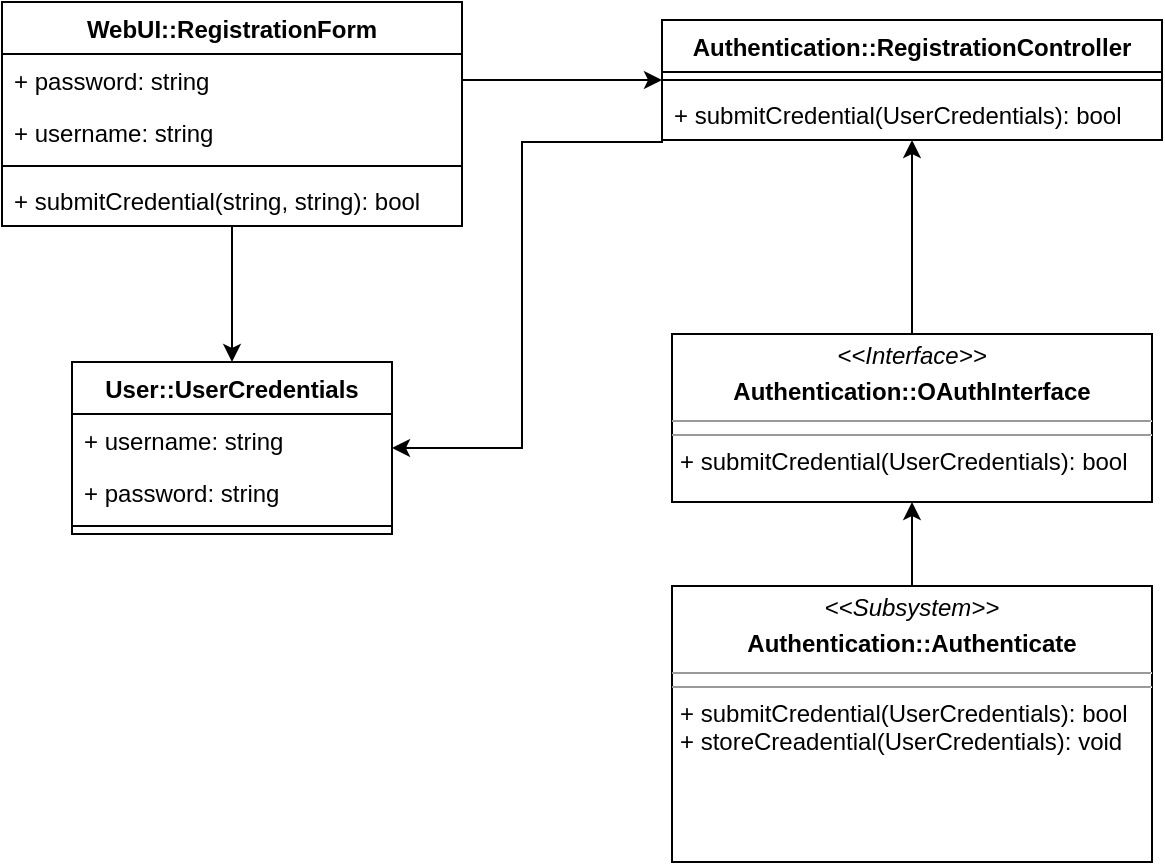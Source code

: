 <mxfile version="20.4.2" type="device"><diagram id="C5RBs43oDa-KdzZeNtuy" name="Page-1"><mxGraphModel dx="1186" dy="725" grid="1" gridSize="10" guides="1" tooltips="1" connect="1" arrows="1" fold="1" page="1" pageScale="1" pageWidth="827" pageHeight="1169" math="0" shadow="0"><root><mxCell id="WIyWlLk6GJQsqaUBKTNV-0"/><mxCell id="WIyWlLk6GJQsqaUBKTNV-1" parent="WIyWlLk6GJQsqaUBKTNV-0"/><mxCell id="bt-im9ADNzrW8moC_bmY-16" style="edgeStyle=orthogonalEdgeStyle;rounded=0;orthogonalLoop=1;jettySize=auto;html=1;exitX=0.5;exitY=1;exitDx=0;exitDy=0;" edge="1" parent="WIyWlLk6GJQsqaUBKTNV-1" source="bt-im9ADNzrW8moC_bmY-17" target="bt-im9ADNzrW8moC_bmY-22"><mxGeometry relative="1" as="geometry"/></mxCell><mxCell id="bt-im9ADNzrW8moC_bmY-17" value="WebUI::RegistrationForm" style="swimlane;fontStyle=1;align=center;verticalAlign=top;childLayout=stackLayout;horizontal=1;startSize=26;horizontalStack=0;resizeParent=1;resizeParentMax=0;resizeLast=0;collapsible=1;marginBottom=0;" vertex="1" parent="WIyWlLk6GJQsqaUBKTNV-1"><mxGeometry x="160" y="120" width="230" height="112" as="geometry"/></mxCell><mxCell id="bt-im9ADNzrW8moC_bmY-18" value="+ password: string" style="text;strokeColor=none;fillColor=none;align=left;verticalAlign=top;spacingLeft=4;spacingRight=4;overflow=hidden;rotatable=0;points=[[0,0.5],[1,0.5]];portConstraint=eastwest;" vertex="1" parent="bt-im9ADNzrW8moC_bmY-17"><mxGeometry y="26" width="230" height="26" as="geometry"/></mxCell><mxCell id="bt-im9ADNzrW8moC_bmY-19" value="+ username: string" style="text;strokeColor=none;fillColor=none;align=left;verticalAlign=top;spacingLeft=4;spacingRight=4;overflow=hidden;rotatable=0;points=[[0,0.5],[1,0.5]];portConstraint=eastwest;" vertex="1" parent="bt-im9ADNzrW8moC_bmY-17"><mxGeometry y="52" width="230" height="26" as="geometry"/></mxCell><mxCell id="bt-im9ADNzrW8moC_bmY-20" value="" style="line;strokeWidth=1;fillColor=none;align=left;verticalAlign=middle;spacingTop=-1;spacingLeft=3;spacingRight=3;rotatable=0;labelPosition=right;points=[];portConstraint=eastwest;strokeColor=inherit;" vertex="1" parent="bt-im9ADNzrW8moC_bmY-17"><mxGeometry y="78" width="230" height="8" as="geometry"/></mxCell><mxCell id="bt-im9ADNzrW8moC_bmY-21" value="+ submitCredential(string, string): bool" style="text;strokeColor=none;fillColor=none;align=left;verticalAlign=top;spacingLeft=4;spacingRight=4;overflow=hidden;rotatable=0;points=[[0,0.5],[1,0.5]];portConstraint=eastwest;" vertex="1" parent="bt-im9ADNzrW8moC_bmY-17"><mxGeometry y="86" width="230" height="26" as="geometry"/></mxCell><mxCell id="bt-im9ADNzrW8moC_bmY-22" value="User::UserCredentials" style="swimlane;fontStyle=1;align=center;verticalAlign=top;childLayout=stackLayout;horizontal=1;startSize=26;horizontalStack=0;resizeParent=1;resizeParentMax=0;resizeLast=0;collapsible=1;marginBottom=0;" vertex="1" parent="WIyWlLk6GJQsqaUBKTNV-1"><mxGeometry x="195" y="300" width="160" height="86" as="geometry"/></mxCell><mxCell id="bt-im9ADNzrW8moC_bmY-23" value="+ username: string" style="text;strokeColor=none;fillColor=none;align=left;verticalAlign=top;spacingLeft=4;spacingRight=4;overflow=hidden;rotatable=0;points=[[0,0.5],[1,0.5]];portConstraint=eastwest;" vertex="1" parent="bt-im9ADNzrW8moC_bmY-22"><mxGeometry y="26" width="160" height="26" as="geometry"/></mxCell><mxCell id="bt-im9ADNzrW8moC_bmY-24" value="+ password: string" style="text;strokeColor=none;fillColor=none;align=left;verticalAlign=top;spacingLeft=4;spacingRight=4;overflow=hidden;rotatable=0;points=[[0,0.5],[1,0.5]];portConstraint=eastwest;" vertex="1" parent="bt-im9ADNzrW8moC_bmY-22"><mxGeometry y="52" width="160" height="26" as="geometry"/></mxCell><mxCell id="bt-im9ADNzrW8moC_bmY-25" value="" style="line;strokeWidth=1;fillColor=none;align=left;verticalAlign=middle;spacingTop=-1;spacingLeft=3;spacingRight=3;rotatable=0;labelPosition=right;points=[];portConstraint=eastwest;strokeColor=inherit;" vertex="1" parent="bt-im9ADNzrW8moC_bmY-22"><mxGeometry y="78" width="160" height="8" as="geometry"/></mxCell><mxCell id="bt-im9ADNzrW8moC_bmY-27" value="Authentication::RegistrationController" style="swimlane;fontStyle=1;align=center;verticalAlign=top;childLayout=stackLayout;horizontal=1;startSize=26;horizontalStack=0;resizeParent=1;resizeParentMax=0;resizeLast=0;collapsible=1;marginBottom=0;" vertex="1" parent="WIyWlLk6GJQsqaUBKTNV-1"><mxGeometry x="490" y="129" width="250" height="60" as="geometry"/></mxCell><mxCell id="bt-im9ADNzrW8moC_bmY-28" value="" style="line;strokeWidth=1;fillColor=none;align=left;verticalAlign=middle;spacingTop=-1;spacingLeft=3;spacingRight=3;rotatable=0;labelPosition=right;points=[];portConstraint=eastwest;strokeColor=inherit;" vertex="1" parent="bt-im9ADNzrW8moC_bmY-27"><mxGeometry y="26" width="250" height="8" as="geometry"/></mxCell><mxCell id="bt-im9ADNzrW8moC_bmY-29" value="+ submitCredential(UserCredentials): bool" style="text;strokeColor=none;fillColor=none;align=left;verticalAlign=top;spacingLeft=4;spacingRight=4;overflow=hidden;rotatable=0;points=[[0,0.5],[1,0.5]];portConstraint=eastwest;" vertex="1" parent="bt-im9ADNzrW8moC_bmY-27"><mxGeometry y="34" width="250" height="26" as="geometry"/></mxCell><mxCell id="bt-im9ADNzrW8moC_bmY-33" style="edgeStyle=orthogonalEdgeStyle;rounded=0;orthogonalLoop=1;jettySize=auto;html=1;exitX=0.5;exitY=0;exitDx=0;exitDy=0;" edge="1" parent="WIyWlLk6GJQsqaUBKTNV-1" source="bt-im9ADNzrW8moC_bmY-30" target="bt-im9ADNzrW8moC_bmY-27"><mxGeometry relative="1" as="geometry"/></mxCell><mxCell id="bt-im9ADNzrW8moC_bmY-30" value="&lt;p style=&quot;margin:0px;margin-top:4px;text-align:center;&quot;&gt;&lt;i&gt;&amp;lt;&amp;lt;Interface&amp;gt;&amp;gt;&lt;/i&gt;&lt;b&gt;&lt;br&gt;&lt;/b&gt;&lt;/p&gt;&lt;p style=&quot;margin:0px;margin-top:4px;text-align:center;&quot;&gt;&lt;b&gt;Authentication::OAuthInterface&lt;/b&gt;&lt;br&gt;&lt;/p&gt;&lt;hr size=&quot;1&quot;&gt;&lt;hr size=&quot;1&quot;&gt;&lt;p style=&quot;margin:0px;margin-left:4px;&quot;&gt;+ submitCredential(UserCredentials): bool&lt;br&gt;&lt;/p&gt;" style="verticalAlign=top;align=left;overflow=fill;fontSize=12;fontFamily=Helvetica;html=1;" vertex="1" parent="WIyWlLk6GJQsqaUBKTNV-1"><mxGeometry x="495" y="286" width="240" height="84" as="geometry"/></mxCell><mxCell id="bt-im9ADNzrW8moC_bmY-34" style="edgeStyle=orthogonalEdgeStyle;rounded=0;orthogonalLoop=1;jettySize=auto;html=1;exitX=0.5;exitY=0;exitDx=0;exitDy=0;" edge="1" parent="WIyWlLk6GJQsqaUBKTNV-1" source="bt-im9ADNzrW8moC_bmY-31" target="bt-im9ADNzrW8moC_bmY-30"><mxGeometry relative="1" as="geometry"/></mxCell><mxCell id="bt-im9ADNzrW8moC_bmY-31" value="&lt;p style=&quot;margin:0px;margin-top:4px;text-align:center;&quot;&gt;&lt;i&gt;&amp;lt;&amp;lt;Subsystem&amp;gt;&amp;gt;&lt;/i&gt;&lt;/p&gt;&lt;p style=&quot;margin:0px;margin-top:4px;text-align:center;&quot;&gt;&lt;b&gt;Authentication::Authenticate&lt;/b&gt;&lt;br&gt;&lt;/p&gt;&lt;hr size=&quot;1&quot;&gt;&lt;hr size=&quot;1&quot;&gt;&lt;p style=&quot;margin:0px;margin-left:4px;&quot;&gt;+ submitCredential(UserCredentials): bool&lt;br&gt;&lt;/p&gt;&lt;p style=&quot;margin:0px;margin-left:4px;&quot;&gt;+ storeCreadential(UserCredentials): void&lt;br&gt;&lt;/p&gt;" style="verticalAlign=top;align=left;overflow=fill;fontSize=12;fontFamily=Helvetica;html=1;" vertex="1" parent="WIyWlLk6GJQsqaUBKTNV-1"><mxGeometry x="495" y="412" width="240" height="138" as="geometry"/></mxCell><mxCell id="bt-im9ADNzrW8moC_bmY-32" style="edgeStyle=orthogonalEdgeStyle;rounded=0;orthogonalLoop=1;jettySize=auto;html=1;exitX=0;exitY=0.5;exitDx=0;exitDy=0;" edge="1" parent="WIyWlLk6GJQsqaUBKTNV-1" source="bt-im9ADNzrW8moC_bmY-29" target="bt-im9ADNzrW8moC_bmY-22"><mxGeometry relative="1" as="geometry"><Array as="points"><mxPoint x="490" y="190"/><mxPoint x="420" y="190"/><mxPoint x="420" y="343"/></Array></mxGeometry></mxCell><mxCell id="bt-im9ADNzrW8moC_bmY-35" style="edgeStyle=orthogonalEdgeStyle;rounded=0;orthogonalLoop=1;jettySize=auto;html=1;exitX=1;exitY=0.5;exitDx=0;exitDy=0;" edge="1" parent="WIyWlLk6GJQsqaUBKTNV-1" source="bt-im9ADNzrW8moC_bmY-18" target="bt-im9ADNzrW8moC_bmY-27"><mxGeometry relative="1" as="geometry"/></mxCell></root></mxGraphModel></diagram></mxfile>